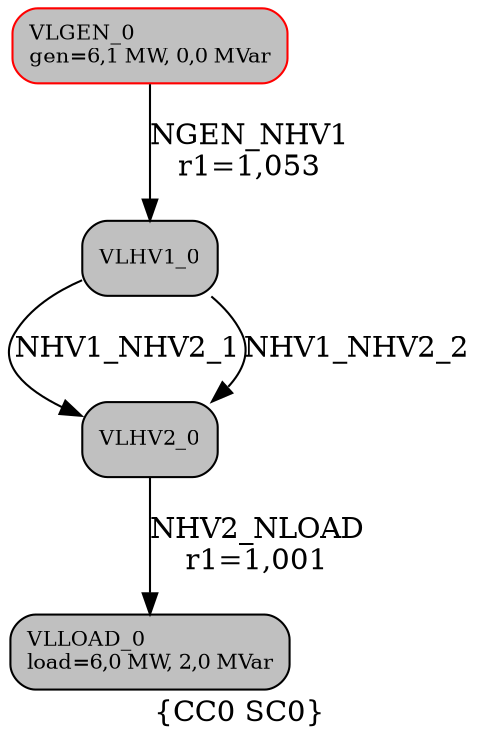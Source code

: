 digraph G {
	node [shape=box];
	compound=true;
	label="\{CC0 SC0\}";
	n0 [label="VLGEN_0\lgen=6,1 MW, 0,0 MVar",shape="box",style="filled,rounded",fontsize="10",color="red",fillcolor="grey"];
	n1 [label="VLHV1_0",shape="box",style="filled,rounded",fontsize="10",color="",fillcolor="grey"];
	n2 [label="VLHV2_0",shape="box",style="filled,rounded",fontsize="10",color="",fillcolor="grey"];
	n3 [label="VLLOAD_0\lload=6,0 MW, 2,0 MVar",shape="box",style="filled,rounded",fontsize="10",color="",fillcolor="grey"];
	n0 -> n1 [label="NGEN_NHV1\lr1=1,053",fillcolor="black"];
	n1 -> n2 [label="NHV1_NHV2_1",fillcolor="black"];
	n1 -> n2 [label="NHV1_NHV2_2",fillcolor="black"];
	n2 -> n3 [label="NHV2_NLOAD\lr1=1,001",fillcolor="black"];
}
